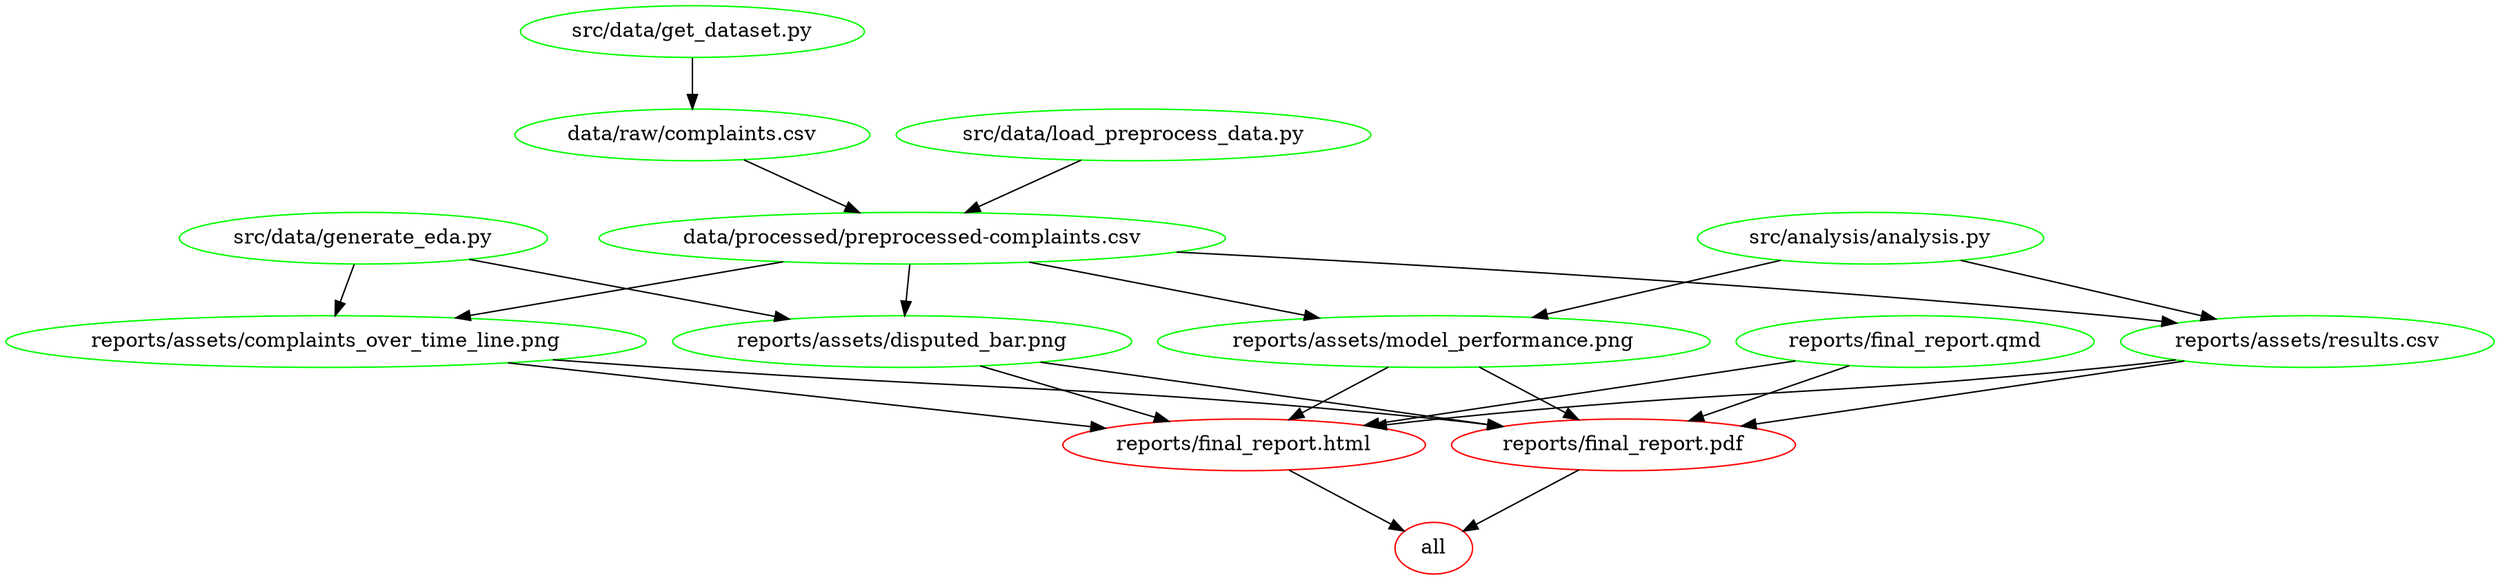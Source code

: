 digraph G {
n2[label="all", color="red"];
n7[label="data/processed/preprocessed-complaints.csv", color="green"];
n9[label="data/raw/complaints.csv", color="green"];
n11[label="reports/assets/complaints_over_time_line.png", color="green"];
n5[label="reports/assets/disputed_bar.png", color="green"];
n14[label="reports/assets/model_performance.png", color="green"];
n12[label="reports/assets/results.csv", color="green"];
n3[label="reports/final_report.html", color="red"];
n15[label="reports/final_report.pdf", color="red"];
n4[label="reports/final_report.qmd", color="green"];
n13[label="src/analysis/analysis.py", color="green"];
n6[label="src/data/generate_eda.py", color="green"];
n10[label="src/data/get_dataset.py", color="green"];
n8[label="src/data/load_preprocess_data.py", color="green"];
n3 -> n2 ; 
n15 -> n2 ; 
n9 -> n7 ; 
n8 -> n7 ; 
n10 -> n9 ; 
n7 -> n11 ; 
n6 -> n11 ; 
n7 -> n5 ; 
n6 -> n5 ; 
n7 -> n14 ; 
n13 -> n14 ; 
n7 -> n12 ; 
n13 -> n12 ; 
n11 -> n3 ; 
n5 -> n3 ; 
n14 -> n3 ; 
n12 -> n3 ; 
n4 -> n3 ; 
n11 -> n15 ; 
n5 -> n15 ; 
n14 -> n15 ; 
n12 -> n15 ; 
n4 -> n15 ; 
}
